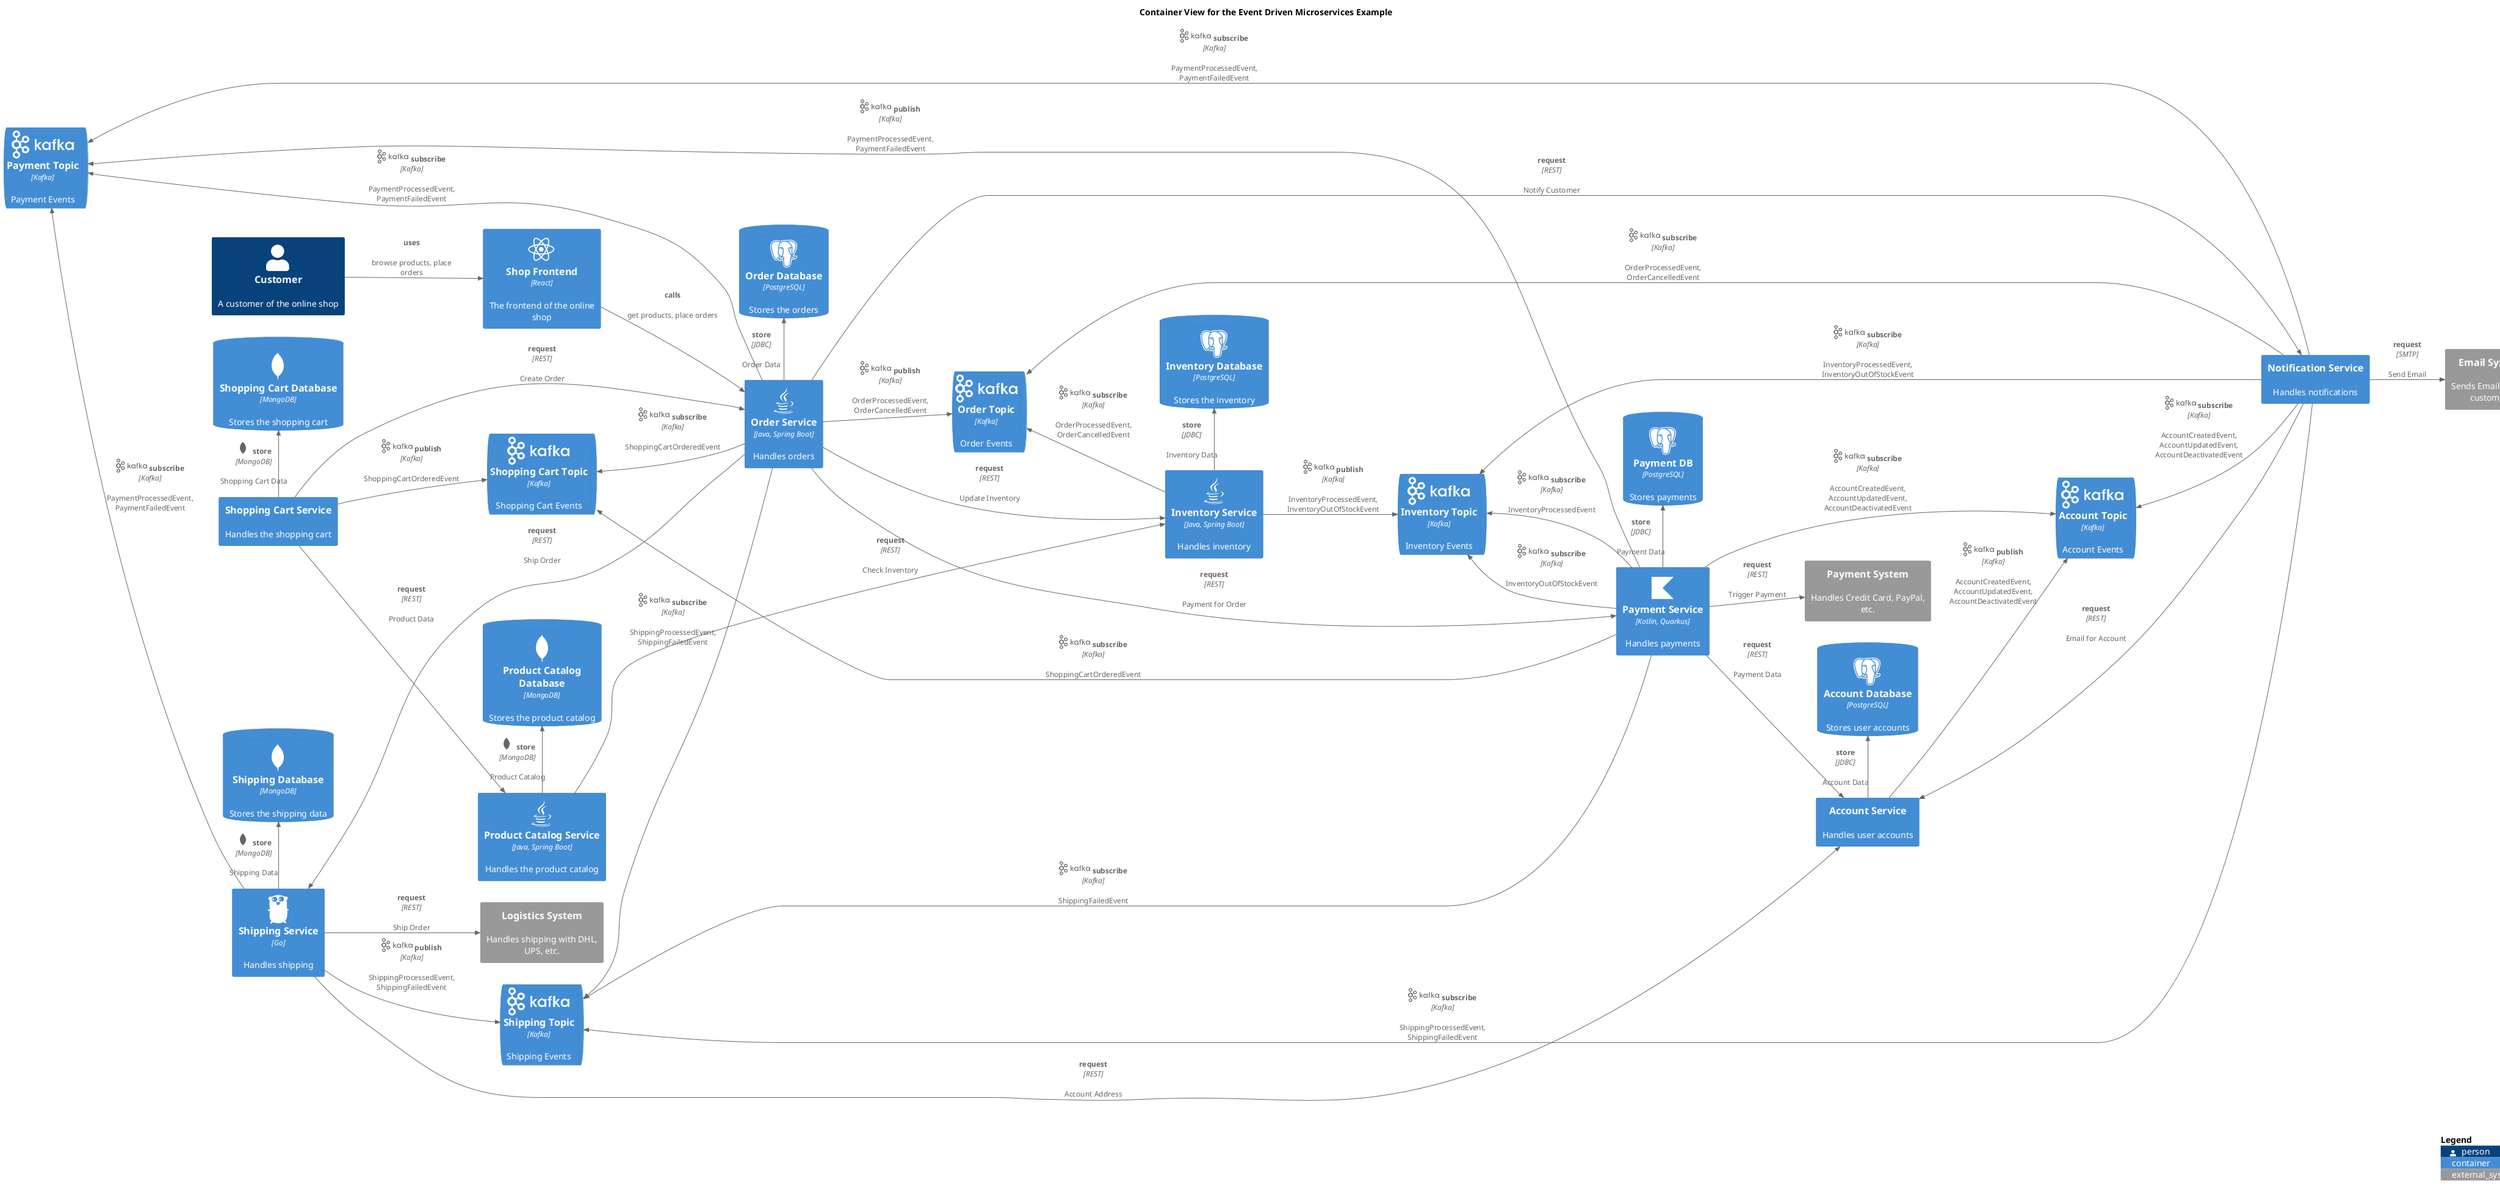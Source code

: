 @startuml event-driven-container-view
!include <C4/C4_Container.puml>
!include <awslib14/AWSCommon>
!include <awslib14/AWSC4Integration>
!include <azure/AzureCommon>
!include <azure/AzureC4Integration>
!include <tupadr3/common>
!include <logos/kafka>
!include <tupadr3/devicons2/mongodb>
!include <tupadr3/font-awesome-5/java>
!include <tupadr3/devicons2/postgresql>
!include <tupadr3/font-awesome-5/react>
!include <tupadr3/devicons2/go>
!include <tupadr3/devicons2/kotlin>


LAYOUT_LEFT_RIGHT()




title Container View for the Event Driven Microservices Example
ContainerQueue(softwareDevelopment_architecture_example_microservices_inventoryTopic, "Inventory Topic", $descr="Inventory Events", $techn="Kafka", $sprite="kafka")
ContainerDb(softwareDevelopment_architecture_example_microservices_shippingDb, "Shipping Database", $descr="Stores the shipping data", $techn="MongoDB", $sprite="mongodb")
ContainerQueue(softwareDevelopment_architecture_example_microservices_shippingTopic, "Shipping Topic", $descr="Shipping Events", $techn="Kafka", $sprite="kafka")
System_Ext(softwareDevelopment_architecture_example_microservices_logisticsSystem, "Logistics System", $descr="Handles shipping with DHL, UPS, etc.")
ContainerDb(softwareDevelopment_architecture_example_microservices_productCatalogDb, "Product Catalog Database", $descr="Stores the product catalog", $techn="MongoDB", $sprite="mongodb")
System_Ext(softwareDevelopment_architecture_example_microservices_paymentSystem, "Payment System", $descr="Handles Credit Card, PayPal, etc.")
Container(softwareDevelopment_architecture_example_microservices_inventoryService, "Inventory Service", $descr="Handles inventory", $techn="Java, Spring Boot", $sprite="java")
ContainerDb(softwareDevelopment_architecture_example_microservices_accountDb, "Account Database", $descr="Stores user accounts", $techn="PostgreSQL", $sprite="postgresql")
Container(softwareDevelopment_architecture_example_microservices_shoppingCartService, "Shopping Cart Service", $descr="Handles the shopping cart")
Container(softwareDevelopment_architecture_example_microservices_shopFrontend, "Shop Frontend", $descr="The frontend of the online shop", $techn="React", $sprite="react")
ContainerQueue(softwareDevelopment_architecture_example_microservices_accountTopic, "Account Topic", $descr="Account Events", $techn="Kafka", $sprite="kafka")
Container(softwareDevelopment_architecture_example_microservices_accountService, "Account Service", $descr="Handles user accounts")
ContainerDb(softwareDevelopment_architecture_example_microservices_inventoryDb, "Inventory Database", $descr="Stores the inventory", $techn="PostgreSQL", $sprite="postgresql")
ContainerDb(softwareDevelopment_architecture_example_microservices_shoppingCartDb, "Shopping Cart Database", $descr="Stores the shopping cart", $techn="MongoDB", $sprite="mongodb")
Container(softwareDevelopment_architecture_example_microservices_shippingService, "Shipping Service", $descr="Handles shipping", $techn="Go", $sprite="go")
ContainerDb(softwareDevelopment_architecture_example_microservices_paymentDb, "Payment DB", $descr="Stores payments", $techn="PostgreSQL", $sprite="postgresql")
Container(softwareDevelopment_architecture_example_microservices_orderService, "Order Service", $descr="Handles orders", $techn="Java, Spring Boot", $sprite="java")
Container(softwareDevelopment_architecture_example_microservices_notificationService, "Notification Service", $descr="Handles notifications")
ContainerQueue(softwareDevelopment_architecture_example_microservices_shoppingCartTopic, "Shopping Cart Topic", $descr="Shopping Cart Events", $techn="Kafka", $sprite="kafka")
ContainerDb(softwareDevelopment_architecture_example_microservices_orderDb, "Order Database", $descr="Stores the orders", $techn="PostgreSQL", $sprite="postgresql")
Container(softwareDevelopment_architecture_example_microservices_paymentService, "Payment Service", $descr="Handles payments", $techn="Kotlin, Quarkus", $sprite="kotlin")
Person(softwareDevelopment_architecture_example_microservices_customer, "Customer", $descr="A customer of the online shop")
System_Ext(softwareDevelopment_architecture_example_microservices_emailSystem, "Email System", $descr="Sends Emails e.g. to customers")
ContainerQueue(softwareDevelopment_architecture_example_microservices_orderTopic, "Order Topic", $descr="Order Events", $techn="Kafka", $sprite="kafka")
Container(softwareDevelopment_architecture_example_microservices_productCatalogService, "Product Catalog Service", $descr="Handles the product catalog", $techn="Java, Spring Boot", $sprite="java")
ContainerQueue(softwareDevelopment_architecture_example_microservices_paymentTopic, "Payment Topic", $descr="Payment Events", $techn="Kafka", $sprite="kafka")
Rel(softwareDevelopment_architecture_example_microservices_notificationService, softwareDevelopment_architecture_example_microservices_accountService, "request", $descr="Email for Account", $techn="REST")
Rel_D(softwareDevelopment_architecture_example_microservices_paymentService, softwareDevelopment_architecture_example_microservices_paymentTopic, "publish", $descr="PaymentProcessedEvent, PaymentFailedEvent", $techn="Kafka", $sprite="kafka,scale=0.5")
Rel_U(softwareDevelopment_architecture_example_microservices_orderService, softwareDevelopment_architecture_example_microservices_shippingTopic, "subscribe", $descr="ShippingProcessedEvent, ShippingFailedEvent", $techn="Kafka", $sprite="kafka,scale=0.5")
Rel(softwareDevelopment_architecture_example_microservices_notificationService, softwareDevelopment_architecture_example_microservices_emailSystem, "request", $descr="Send Email", $techn="SMTP")
Rel(softwareDevelopment_architecture_example_microservices_shopFrontend, softwareDevelopment_architecture_example_microservices_orderService, "calls", $descr="get products, place orders")
Rel_L(softwareDevelopment_architecture_example_microservices_shoppingCartService, softwareDevelopment_architecture_example_microservices_shoppingCartDb, "store", $descr="Shopping Cart Data", $techn="MongoDB", $sprite="mongodb,scale=0.5")
Rel_L(softwareDevelopment_architecture_example_microservices_inventoryService, softwareDevelopment_architecture_example_microservices_inventoryDb, "store", $descr="Inventory Data", $techn="JDBC")
Rel_U(softwareDevelopment_architecture_example_microservices_notificationService, softwareDevelopment_architecture_example_microservices_inventoryTopic, "subscribe", $descr="InventoryProcessedEvent, InventoryOutOfStockEvent", $techn="Kafka", $sprite="kafka,scale=0.5")
Rel(softwareDevelopment_architecture_example_microservices_shoppingCartService, softwareDevelopment_architecture_example_microservices_productCatalogService, "request", $descr="Product Data", $techn="REST")
Rel(softwareDevelopment_architecture_example_microservices_orderService, softwareDevelopment_architecture_example_microservices_shippingService, "request", $descr="Ship Order", $techn="REST")
Rel(softwareDevelopment_architecture_example_microservices_orderService, softwareDevelopment_architecture_example_microservices_notificationService, "request", $descr="Notify Customer", $techn="REST")
Rel_L(softwareDevelopment_architecture_example_microservices_productCatalogService, softwareDevelopment_architecture_example_microservices_productCatalogDb, "store", $descr="Product Catalog", $techn="MongoDB", $sprite="mongodb,scale=0.5")
Rel_U(softwareDevelopment_architecture_example_microservices_paymentService, softwareDevelopment_architecture_example_microservices_shippingTopic, "subscribe", $descr="ShippingFailedEvent", $techn="Kafka", $sprite="kafka,scale=0.5")
Rel(softwareDevelopment_architecture_example_microservices_shoppingCartService, softwareDevelopment_architecture_example_microservices_orderService, "request", $descr="Create Order", $techn="REST")
Rel_U(softwareDevelopment_architecture_example_microservices_inventoryService, softwareDevelopment_architecture_example_microservices_orderTopic, "subscribe", $descr="OrderProcessedEvent, OrderCancelledEvent", $techn="Kafka", $sprite="kafka,scale=0.5")
Rel_U(softwareDevelopment_architecture_example_microservices_paymentService, softwareDevelopment_architecture_example_microservices_inventoryTopic, "subscribe", $descr="InventoryProcessedEvent", $techn="Kafka", $sprite="kafka,scale=0.5")
Rel_D(softwareDevelopment_architecture_example_microservices_shippingService, softwareDevelopment_architecture_example_microservices_shippingTopic, "publish", $descr="ShippingProcessedEvent, ShippingFailedEvent", $techn="Kafka", $sprite="kafka,scale=0.5")
Rel_L(softwareDevelopment_architecture_example_microservices_shippingService, softwareDevelopment_architecture_example_microservices_shippingDb, "store", $descr="Shipping Data", $techn="MongoDB", $sprite="mongodb,scale=0.5")
Rel_U(softwareDevelopment_architecture_example_microservices_paymentService, softwareDevelopment_architecture_example_microservices_accountTopic, "subscribe", $descr="AccountCreatedEvent, AccountUpdatedEvent, AccountDeactivatedEvent", $techn="Kafka", $sprite="kafka,scale=0.5")
Rel_L(softwareDevelopment_architecture_example_microservices_paymentService, softwareDevelopment_architecture_example_microservices_paymentDb, "store", $descr="Payment Data", $techn="JDBC")
Rel_D(softwareDevelopment_architecture_example_microservices_orderService, softwareDevelopment_architecture_example_microservices_orderTopic, "publish", $descr="OrderProcessedEvent, OrderCancelledEvent", $techn="Kafka", $sprite="kafka,scale=0.5")
Rel(softwareDevelopment_architecture_example_microservices_productCatalogService, softwareDevelopment_architecture_example_microservices_inventoryService, "request", $descr="Check Inventory", $techn="REST")
Rel_U(softwareDevelopment_architecture_example_microservices_notificationService, softwareDevelopment_architecture_example_microservices_shippingTopic, "subscribe", $descr="ShippingProcessedEvent, ShippingFailedEvent", $techn="Kafka", $sprite="kafka,scale=0.5")
Rel_U(softwareDevelopment_architecture_example_microservices_shippingService, softwareDevelopment_architecture_example_microservices_paymentTopic, "subscribe", $descr="PaymentProcessedEvent, PaymentFailedEvent", $techn="Kafka", $sprite="kafka,scale=0.5")
Rel(softwareDevelopment_architecture_example_microservices_paymentService, softwareDevelopment_architecture_example_microservices_accountService, "request", $descr="Payment Data", $techn="REST")
Rel(softwareDevelopment_architecture_example_microservices_shippingService, softwareDevelopment_architecture_example_microservices_logisticsSystem, "request", $descr="Ship Order", $techn="REST")
Rel_U(softwareDevelopment_architecture_example_microservices_orderService, softwareDevelopment_architecture_example_microservices_shoppingCartTopic, "subscribe", $descr="ShoppingCartOrderedEvent", $techn="Kafka", $sprite="kafka,scale=0.5")
Rel_D(softwareDevelopment_architecture_example_microservices_accountService, softwareDevelopment_architecture_example_microservices_accountTopic, "publish", $descr="AccountCreatedEvent, AccountUpdatedEvent, AccountDeactivatedEvent", $techn="Kafka", $sprite="kafka,scale=0.5")
Rel_U(softwareDevelopment_architecture_example_microservices_notificationService, softwareDevelopment_architecture_example_microservices_orderTopic, "subscribe", $descr="OrderProcessedEvent, OrderCancelledEvent", $techn="Kafka", $sprite="kafka,scale=0.5")
Rel_L(softwareDevelopment_architecture_example_microservices_accountService, softwareDevelopment_architecture_example_microservices_accountDb, "store", $descr="Account Data", $techn="JDBC")
Rel(softwareDevelopment_architecture_example_microservices_shippingService, softwareDevelopment_architecture_example_microservices_accountService, "request", $descr="Account Address", $techn="REST")
Rel_U(softwareDevelopment_architecture_example_microservices_notificationService, softwareDevelopment_architecture_example_microservices_paymentTopic, "subscribe", $descr="PaymentProcessedEvent, PaymentFailedEvent", $techn="Kafka", $sprite="kafka,scale=0.5")
Rel(softwareDevelopment_architecture_example_microservices_customer, softwareDevelopment_architecture_example_microservices_shopFrontend, "uses", $descr="browse products, place orders")
Rel_U(softwareDevelopment_architecture_example_microservices_paymentService, softwareDevelopment_architecture_example_microservices_inventoryTopic, "subscribe", $descr="InventoryOutOfStockEvent", $techn="Kafka", $sprite="kafka,scale=0.5")
Rel_D(softwareDevelopment_architecture_example_microservices_shoppingCartService, softwareDevelopment_architecture_example_microservices_shoppingCartTopic, "publish", $descr="ShoppingCartOrderedEvent", $techn="Kafka", $sprite="kafka,scale=0.5")
Rel_L(softwareDevelopment_architecture_example_microservices_orderService, softwareDevelopment_architecture_example_microservices_orderDb, "store", $descr="Order Data", $techn="JDBC")
Rel_U(softwareDevelopment_architecture_example_microservices_paymentService, softwareDevelopment_architecture_example_microservices_shoppingCartTopic, "subscribe", $descr="ShoppingCartOrderedEvent", $techn="Kafka", $sprite="kafka,scale=0.5")
Rel_U(softwareDevelopment_architecture_example_microservices_notificationService, softwareDevelopment_architecture_example_microservices_accountTopic, "subscribe", $descr="AccountCreatedEvent, AccountUpdatedEvent, AccountDeactivatedEvent", $techn="Kafka", $sprite="kafka,scale=0.5")
Rel(softwareDevelopment_architecture_example_microservices_paymentService, softwareDevelopment_architecture_example_microservices_paymentSystem, "request", $descr="Trigger Payment", $techn="REST")
Rel_U(softwareDevelopment_architecture_example_microservices_orderService, softwareDevelopment_architecture_example_microservices_paymentTopic, "subscribe", $descr="PaymentProcessedEvent, PaymentFailedEvent", $techn="Kafka", $sprite="kafka,scale=0.5")
Rel_D(softwareDevelopment_architecture_example_microservices_inventoryService, softwareDevelopment_architecture_example_microservices_inventoryTopic, "publish", $descr="InventoryProcessedEvent, InventoryOutOfStockEvent", $techn="Kafka", $sprite="kafka,scale=0.5")
Rel(softwareDevelopment_architecture_example_microservices_orderService, softwareDevelopment_architecture_example_microservices_inventoryService, "request", $descr="Update Inventory", $techn="REST")
Rel(softwareDevelopment_architecture_example_microservices_orderService, softwareDevelopment_architecture_example_microservices_paymentService, "request", $descr="Payment for Order", $techn="REST")
SHOW_LEGEND()
@enduml
